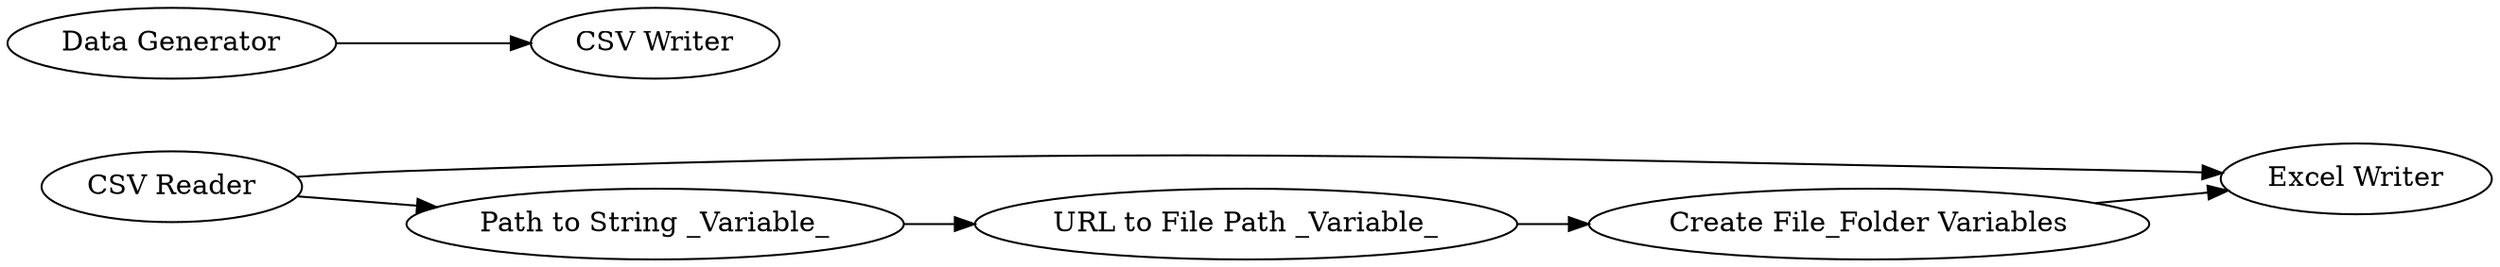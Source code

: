 digraph {
	3 -> 9
	4 -> 7
	10 -> 9
	3 -> 4
	1 -> 2
	7 -> 10
	1 [label="Data Generator"]
	7 [label="URL to File Path _Variable_"]
	9 [label="Excel Writer"]
	4 [label="Path to String _Variable_"]
	3 [label="CSV Reader"]
	2 [label="CSV Writer"]
	10 [label="Create File_Folder Variables"]
	rankdir=LR
}
